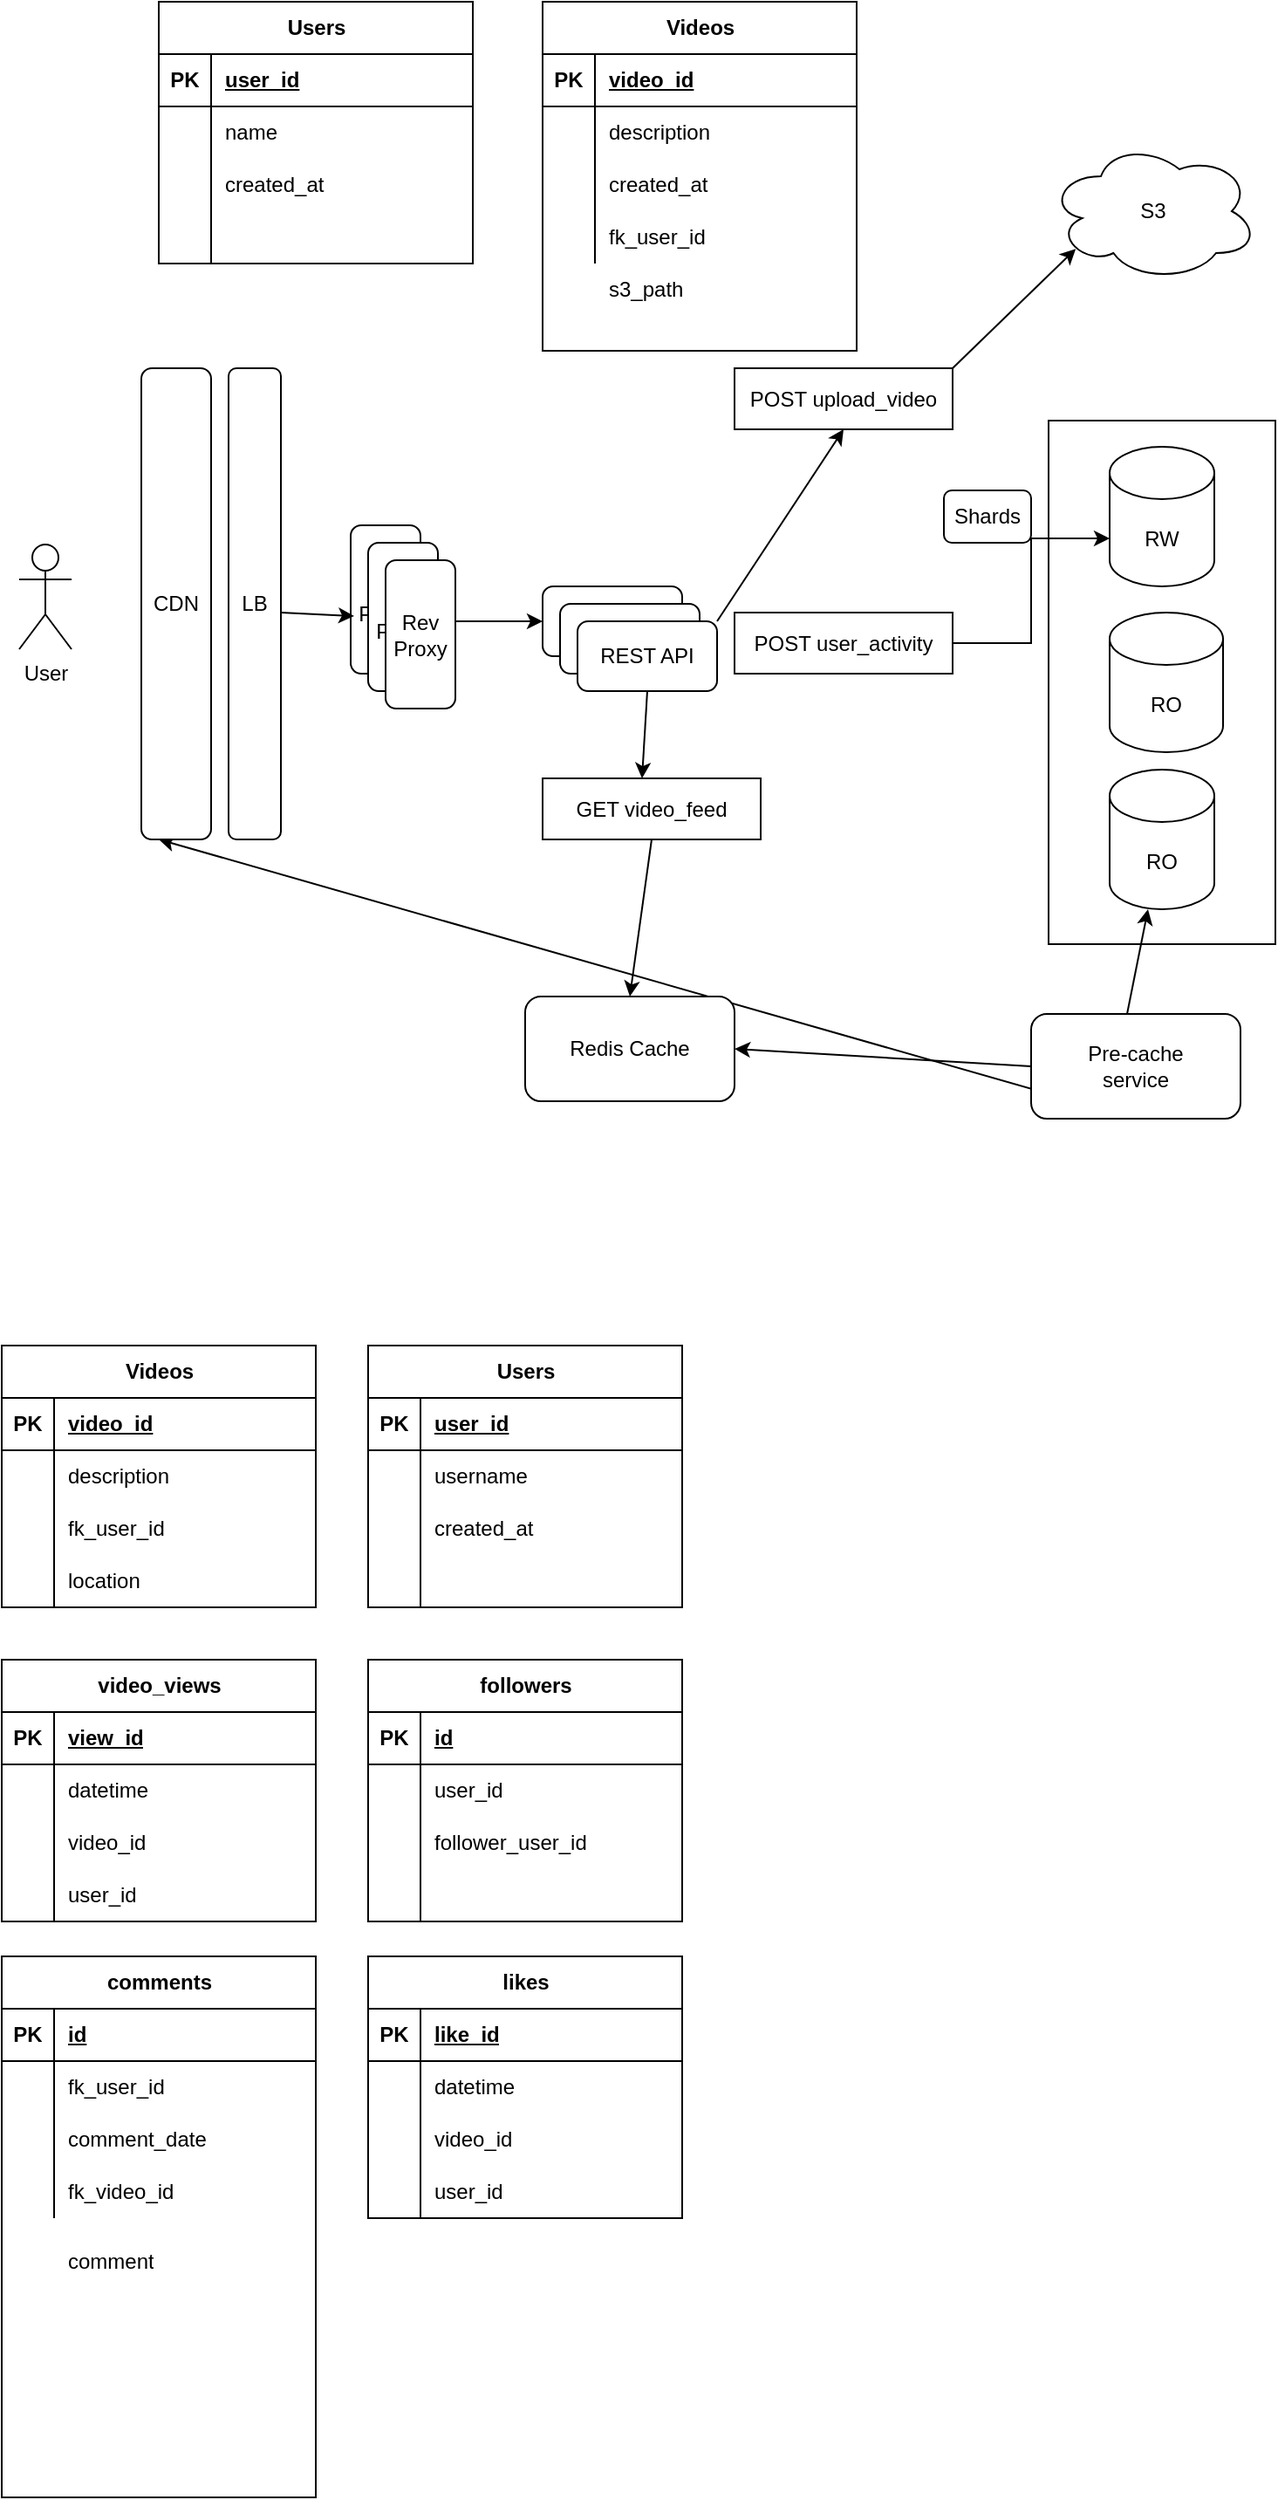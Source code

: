 <mxfile version="24.4.13" type="github">
  <diagram name="Page-1" id="BHNnnS0T5VIjqhqLYT9V">
    <mxGraphModel dx="1434" dy="866" grid="1" gridSize="10" guides="1" tooltips="1" connect="1" arrows="1" fold="1" page="1" pageScale="1" pageWidth="850" pageHeight="1100" math="0" shadow="0">
      <root>
        <mxCell id="0" />
        <mxCell id="1" parent="0" />
        <mxCell id="rWFTGSRbQ1T0cjTGpO3k-61" value="" style="endArrow=classic;html=1;rounded=0;exitX=0.5;exitY=1;exitDx=0;exitDy=0;entryX=0.25;entryY=1;entryDx=0;entryDy=0;" edge="1" parent="1" source="rWFTGSRbQ1T0cjTGpO3k-46" target="rWFTGSRbQ1T0cjTGpO3k-2">
          <mxGeometry width="50" height="50" relative="1" as="geometry">
            <mxPoint x="400" y="470" as="sourcePoint" />
            <mxPoint x="450" y="420" as="targetPoint" />
          </mxGeometry>
        </mxCell>
        <mxCell id="rWFTGSRbQ1T0cjTGpO3k-43" value="" style="rounded=0;whiteSpace=wrap;html=1;" vertex="1" parent="1">
          <mxGeometry x="620" y="280" width="130" height="300" as="geometry" />
        </mxCell>
        <mxCell id="rWFTGSRbQ1T0cjTGpO3k-1" value="User" style="shape=umlActor;verticalLabelPosition=bottom;verticalAlign=top;html=1;outlineConnect=0;" vertex="1" parent="1">
          <mxGeometry x="30" y="351" width="30" height="60" as="geometry" />
        </mxCell>
        <mxCell id="rWFTGSRbQ1T0cjTGpO3k-2" value="CDN" style="rounded=1;whiteSpace=wrap;html=1;" vertex="1" parent="1">
          <mxGeometry x="100" y="250" width="40" height="270" as="geometry" />
        </mxCell>
        <mxCell id="rWFTGSRbQ1T0cjTGpO3k-3" value="LB" style="rounded=1;whiteSpace=wrap;html=1;" vertex="1" parent="1">
          <mxGeometry x="150" y="250" width="30" height="270" as="geometry" />
        </mxCell>
        <mxCell id="rWFTGSRbQ1T0cjTGpO3k-4" value="REST API" style="rounded=1;whiteSpace=wrap;html=1;" vertex="1" parent="1">
          <mxGeometry x="330" y="375" width="80" height="40" as="geometry" />
        </mxCell>
        <mxCell id="rWFTGSRbQ1T0cjTGpO3k-5" value="&lt;div&gt;Rev&lt;/div&gt;Proxy" style="rounded=1;whiteSpace=wrap;html=1;" vertex="1" parent="1">
          <mxGeometry x="220" y="340" width="40" height="85" as="geometry" />
        </mxCell>
        <mxCell id="rWFTGSRbQ1T0cjTGpO3k-6" value="&lt;div&gt;Rev&lt;/div&gt;Proxy" style="rounded=1;whiteSpace=wrap;html=1;" vertex="1" parent="1">
          <mxGeometry x="230" y="350" width="40" height="85" as="geometry" />
        </mxCell>
        <mxCell id="rWFTGSRbQ1T0cjTGpO3k-7" value="&lt;div&gt;Rev&lt;/div&gt;Proxy" style="rounded=1;whiteSpace=wrap;html=1;" vertex="1" parent="1">
          <mxGeometry x="240" y="360" width="40" height="85" as="geometry" />
        </mxCell>
        <mxCell id="rWFTGSRbQ1T0cjTGpO3k-8" value="REST API" style="rounded=1;whiteSpace=wrap;html=1;" vertex="1" parent="1">
          <mxGeometry x="340" y="385" width="80" height="40" as="geometry" />
        </mxCell>
        <mxCell id="rWFTGSRbQ1T0cjTGpO3k-9" value="REST API" style="rounded=1;whiteSpace=wrap;html=1;" vertex="1" parent="1">
          <mxGeometry x="350" y="395" width="80" height="40" as="geometry" />
        </mxCell>
        <mxCell id="rWFTGSRbQ1T0cjTGpO3k-10" value="" style="endArrow=classic;html=1;rounded=0;entryX=0.05;entryY=0.612;entryDx=0;entryDy=0;entryPerimeter=0;" edge="1" parent="1" target="rWFTGSRbQ1T0cjTGpO3k-5">
          <mxGeometry width="50" height="50" relative="1" as="geometry">
            <mxPoint x="180" y="390" as="sourcePoint" />
            <mxPoint x="230" y="340" as="targetPoint" />
          </mxGeometry>
        </mxCell>
        <mxCell id="rWFTGSRbQ1T0cjTGpO3k-11" value="" style="endArrow=classic;html=1;rounded=0;entryX=0;entryY=0.5;entryDx=0;entryDy=0;" edge="1" parent="1" target="rWFTGSRbQ1T0cjTGpO3k-4">
          <mxGeometry width="50" height="50" relative="1" as="geometry">
            <mxPoint x="280" y="395" as="sourcePoint" />
            <mxPoint x="330" y="345" as="targetPoint" />
          </mxGeometry>
        </mxCell>
        <mxCell id="rWFTGSRbQ1T0cjTGpO3k-12" value="Users" style="shape=table;startSize=30;container=1;collapsible=1;childLayout=tableLayout;fixedRows=1;rowLines=0;fontStyle=1;align=center;resizeLast=1;html=1;" vertex="1" parent="1">
          <mxGeometry x="110" y="40" width="180" height="150" as="geometry" />
        </mxCell>
        <mxCell id="rWFTGSRbQ1T0cjTGpO3k-13" value="" style="shape=tableRow;horizontal=0;startSize=0;swimlaneHead=0;swimlaneBody=0;fillColor=none;collapsible=0;dropTarget=0;points=[[0,0.5],[1,0.5]];portConstraint=eastwest;top=0;left=0;right=0;bottom=1;" vertex="1" parent="rWFTGSRbQ1T0cjTGpO3k-12">
          <mxGeometry y="30" width="180" height="30" as="geometry" />
        </mxCell>
        <mxCell id="rWFTGSRbQ1T0cjTGpO3k-14" value="PK" style="shape=partialRectangle;connectable=0;fillColor=none;top=0;left=0;bottom=0;right=0;fontStyle=1;overflow=hidden;whiteSpace=wrap;html=1;" vertex="1" parent="rWFTGSRbQ1T0cjTGpO3k-13">
          <mxGeometry width="30" height="30" as="geometry">
            <mxRectangle width="30" height="30" as="alternateBounds" />
          </mxGeometry>
        </mxCell>
        <mxCell id="rWFTGSRbQ1T0cjTGpO3k-15" value="user_id" style="shape=partialRectangle;connectable=0;fillColor=none;top=0;left=0;bottom=0;right=0;align=left;spacingLeft=6;fontStyle=5;overflow=hidden;whiteSpace=wrap;html=1;" vertex="1" parent="rWFTGSRbQ1T0cjTGpO3k-13">
          <mxGeometry x="30" width="150" height="30" as="geometry">
            <mxRectangle width="150" height="30" as="alternateBounds" />
          </mxGeometry>
        </mxCell>
        <mxCell id="rWFTGSRbQ1T0cjTGpO3k-16" value="" style="shape=tableRow;horizontal=0;startSize=0;swimlaneHead=0;swimlaneBody=0;fillColor=none;collapsible=0;dropTarget=0;points=[[0,0.5],[1,0.5]];portConstraint=eastwest;top=0;left=0;right=0;bottom=0;" vertex="1" parent="rWFTGSRbQ1T0cjTGpO3k-12">
          <mxGeometry y="60" width="180" height="30" as="geometry" />
        </mxCell>
        <mxCell id="rWFTGSRbQ1T0cjTGpO3k-17" value="" style="shape=partialRectangle;connectable=0;fillColor=none;top=0;left=0;bottom=0;right=0;editable=1;overflow=hidden;whiteSpace=wrap;html=1;" vertex="1" parent="rWFTGSRbQ1T0cjTGpO3k-16">
          <mxGeometry width="30" height="30" as="geometry">
            <mxRectangle width="30" height="30" as="alternateBounds" />
          </mxGeometry>
        </mxCell>
        <mxCell id="rWFTGSRbQ1T0cjTGpO3k-18" value="name" style="shape=partialRectangle;connectable=0;fillColor=none;top=0;left=0;bottom=0;right=0;align=left;spacingLeft=6;overflow=hidden;whiteSpace=wrap;html=1;" vertex="1" parent="rWFTGSRbQ1T0cjTGpO3k-16">
          <mxGeometry x="30" width="150" height="30" as="geometry">
            <mxRectangle width="150" height="30" as="alternateBounds" />
          </mxGeometry>
        </mxCell>
        <mxCell id="rWFTGSRbQ1T0cjTGpO3k-19" value="" style="shape=tableRow;horizontal=0;startSize=0;swimlaneHead=0;swimlaneBody=0;fillColor=none;collapsible=0;dropTarget=0;points=[[0,0.5],[1,0.5]];portConstraint=eastwest;top=0;left=0;right=0;bottom=0;" vertex="1" parent="rWFTGSRbQ1T0cjTGpO3k-12">
          <mxGeometry y="90" width="180" height="30" as="geometry" />
        </mxCell>
        <mxCell id="rWFTGSRbQ1T0cjTGpO3k-20" value="" style="shape=partialRectangle;connectable=0;fillColor=none;top=0;left=0;bottom=0;right=0;editable=1;overflow=hidden;whiteSpace=wrap;html=1;" vertex="1" parent="rWFTGSRbQ1T0cjTGpO3k-19">
          <mxGeometry width="30" height="30" as="geometry">
            <mxRectangle width="30" height="30" as="alternateBounds" />
          </mxGeometry>
        </mxCell>
        <mxCell id="rWFTGSRbQ1T0cjTGpO3k-21" value="created_at" style="shape=partialRectangle;connectable=0;fillColor=none;top=0;left=0;bottom=0;right=0;align=left;spacingLeft=6;overflow=hidden;whiteSpace=wrap;html=1;" vertex="1" parent="rWFTGSRbQ1T0cjTGpO3k-19">
          <mxGeometry x="30" width="150" height="30" as="geometry">
            <mxRectangle width="150" height="30" as="alternateBounds" />
          </mxGeometry>
        </mxCell>
        <mxCell id="rWFTGSRbQ1T0cjTGpO3k-22" value="" style="shape=tableRow;horizontal=0;startSize=0;swimlaneHead=0;swimlaneBody=0;fillColor=none;collapsible=0;dropTarget=0;points=[[0,0.5],[1,0.5]];portConstraint=eastwest;top=0;left=0;right=0;bottom=0;" vertex="1" parent="rWFTGSRbQ1T0cjTGpO3k-12">
          <mxGeometry y="120" width="180" height="30" as="geometry" />
        </mxCell>
        <mxCell id="rWFTGSRbQ1T0cjTGpO3k-23" value="" style="shape=partialRectangle;connectable=0;fillColor=none;top=0;left=0;bottom=0;right=0;editable=1;overflow=hidden;whiteSpace=wrap;html=1;" vertex="1" parent="rWFTGSRbQ1T0cjTGpO3k-22">
          <mxGeometry width="30" height="30" as="geometry">
            <mxRectangle width="30" height="30" as="alternateBounds" />
          </mxGeometry>
        </mxCell>
        <mxCell id="rWFTGSRbQ1T0cjTGpO3k-24" value="" style="shape=partialRectangle;connectable=0;fillColor=none;top=0;left=0;bottom=0;right=0;align=left;spacingLeft=6;overflow=hidden;whiteSpace=wrap;html=1;" vertex="1" parent="rWFTGSRbQ1T0cjTGpO3k-22">
          <mxGeometry x="30" width="150" height="30" as="geometry">
            <mxRectangle width="150" height="30" as="alternateBounds" />
          </mxGeometry>
        </mxCell>
        <mxCell id="rWFTGSRbQ1T0cjTGpO3k-25" value="Videos" style="shape=table;startSize=30;container=1;collapsible=1;childLayout=tableLayout;fixedRows=1;rowLines=0;fontStyle=1;align=center;resizeLast=1;html=1;" vertex="1" parent="1">
          <mxGeometry x="330" y="40" width="180" height="200" as="geometry" />
        </mxCell>
        <mxCell id="rWFTGSRbQ1T0cjTGpO3k-26" value="" style="shape=tableRow;horizontal=0;startSize=0;swimlaneHead=0;swimlaneBody=0;fillColor=none;collapsible=0;dropTarget=0;points=[[0,0.5],[1,0.5]];portConstraint=eastwest;top=0;left=0;right=0;bottom=1;" vertex="1" parent="rWFTGSRbQ1T0cjTGpO3k-25">
          <mxGeometry y="30" width="180" height="30" as="geometry" />
        </mxCell>
        <mxCell id="rWFTGSRbQ1T0cjTGpO3k-27" value="PK" style="shape=partialRectangle;connectable=0;fillColor=none;top=0;left=0;bottom=0;right=0;fontStyle=1;overflow=hidden;whiteSpace=wrap;html=1;" vertex="1" parent="rWFTGSRbQ1T0cjTGpO3k-26">
          <mxGeometry width="30" height="30" as="geometry">
            <mxRectangle width="30" height="30" as="alternateBounds" />
          </mxGeometry>
        </mxCell>
        <mxCell id="rWFTGSRbQ1T0cjTGpO3k-28" value="video_id" style="shape=partialRectangle;connectable=0;fillColor=none;top=0;left=0;bottom=0;right=0;align=left;spacingLeft=6;fontStyle=5;overflow=hidden;whiteSpace=wrap;html=1;" vertex="1" parent="rWFTGSRbQ1T0cjTGpO3k-26">
          <mxGeometry x="30" width="150" height="30" as="geometry">
            <mxRectangle width="150" height="30" as="alternateBounds" />
          </mxGeometry>
        </mxCell>
        <mxCell id="rWFTGSRbQ1T0cjTGpO3k-29" value="" style="shape=tableRow;horizontal=0;startSize=0;swimlaneHead=0;swimlaneBody=0;fillColor=none;collapsible=0;dropTarget=0;points=[[0,0.5],[1,0.5]];portConstraint=eastwest;top=0;left=0;right=0;bottom=0;" vertex="1" parent="rWFTGSRbQ1T0cjTGpO3k-25">
          <mxGeometry y="60" width="180" height="30" as="geometry" />
        </mxCell>
        <mxCell id="rWFTGSRbQ1T0cjTGpO3k-30" value="" style="shape=partialRectangle;connectable=0;fillColor=none;top=0;left=0;bottom=0;right=0;editable=1;overflow=hidden;whiteSpace=wrap;html=1;" vertex="1" parent="rWFTGSRbQ1T0cjTGpO3k-29">
          <mxGeometry width="30" height="30" as="geometry">
            <mxRectangle width="30" height="30" as="alternateBounds" />
          </mxGeometry>
        </mxCell>
        <mxCell id="rWFTGSRbQ1T0cjTGpO3k-31" value="description" style="shape=partialRectangle;connectable=0;fillColor=none;top=0;left=0;bottom=0;right=0;align=left;spacingLeft=6;overflow=hidden;whiteSpace=wrap;html=1;" vertex="1" parent="rWFTGSRbQ1T0cjTGpO3k-29">
          <mxGeometry x="30" width="150" height="30" as="geometry">
            <mxRectangle width="150" height="30" as="alternateBounds" />
          </mxGeometry>
        </mxCell>
        <mxCell id="rWFTGSRbQ1T0cjTGpO3k-32" value="" style="shape=tableRow;horizontal=0;startSize=0;swimlaneHead=0;swimlaneBody=0;fillColor=none;collapsible=0;dropTarget=0;points=[[0,0.5],[1,0.5]];portConstraint=eastwest;top=0;left=0;right=0;bottom=0;" vertex="1" parent="rWFTGSRbQ1T0cjTGpO3k-25">
          <mxGeometry y="90" width="180" height="30" as="geometry" />
        </mxCell>
        <mxCell id="rWFTGSRbQ1T0cjTGpO3k-33" value="" style="shape=partialRectangle;connectable=0;fillColor=none;top=0;left=0;bottom=0;right=0;editable=1;overflow=hidden;whiteSpace=wrap;html=1;" vertex="1" parent="rWFTGSRbQ1T0cjTGpO3k-32">
          <mxGeometry width="30" height="30" as="geometry">
            <mxRectangle width="30" height="30" as="alternateBounds" />
          </mxGeometry>
        </mxCell>
        <mxCell id="rWFTGSRbQ1T0cjTGpO3k-34" value="created_at" style="shape=partialRectangle;connectable=0;fillColor=none;top=0;left=0;bottom=0;right=0;align=left;spacingLeft=6;overflow=hidden;whiteSpace=wrap;html=1;" vertex="1" parent="rWFTGSRbQ1T0cjTGpO3k-32">
          <mxGeometry x="30" width="150" height="30" as="geometry">
            <mxRectangle width="150" height="30" as="alternateBounds" />
          </mxGeometry>
        </mxCell>
        <mxCell id="rWFTGSRbQ1T0cjTGpO3k-35" value="" style="shape=tableRow;horizontal=0;startSize=0;swimlaneHead=0;swimlaneBody=0;fillColor=none;collapsible=0;dropTarget=0;points=[[0,0.5],[1,0.5]];portConstraint=eastwest;top=0;left=0;right=0;bottom=0;" vertex="1" parent="rWFTGSRbQ1T0cjTGpO3k-25">
          <mxGeometry y="120" width="180" height="30" as="geometry" />
        </mxCell>
        <mxCell id="rWFTGSRbQ1T0cjTGpO3k-36" value="" style="shape=partialRectangle;connectable=0;fillColor=none;top=0;left=0;bottom=0;right=0;editable=1;overflow=hidden;whiteSpace=wrap;html=1;" vertex="1" parent="rWFTGSRbQ1T0cjTGpO3k-35">
          <mxGeometry width="30" height="30" as="geometry">
            <mxRectangle width="30" height="30" as="alternateBounds" />
          </mxGeometry>
        </mxCell>
        <mxCell id="rWFTGSRbQ1T0cjTGpO3k-37" value="fk_user_id" style="shape=partialRectangle;connectable=0;fillColor=none;top=0;left=0;bottom=0;right=0;align=left;spacingLeft=6;overflow=hidden;whiteSpace=wrap;html=1;" vertex="1" parent="rWFTGSRbQ1T0cjTGpO3k-35">
          <mxGeometry x="30" width="150" height="30" as="geometry">
            <mxRectangle width="150" height="30" as="alternateBounds" />
          </mxGeometry>
        </mxCell>
        <mxCell id="rWFTGSRbQ1T0cjTGpO3k-38" value="RW" style="shape=cylinder3;whiteSpace=wrap;html=1;boundedLbl=1;backgroundOutline=1;size=15;" vertex="1" parent="1">
          <mxGeometry x="655" y="295" width="60" height="80" as="geometry" />
        </mxCell>
        <mxCell id="rWFTGSRbQ1T0cjTGpO3k-41" value="RO" style="shape=cylinder3;whiteSpace=wrap;html=1;boundedLbl=1;backgroundOutline=1;size=15;" vertex="1" parent="1">
          <mxGeometry x="655" y="390" width="65" height="80" as="geometry" />
        </mxCell>
        <mxCell id="rWFTGSRbQ1T0cjTGpO3k-42" value="RO" style="shape=cylinder3;whiteSpace=wrap;html=1;boundedLbl=1;backgroundOutline=1;size=15;" vertex="1" parent="1">
          <mxGeometry x="655" y="480" width="60" height="80" as="geometry" />
        </mxCell>
        <mxCell id="rWFTGSRbQ1T0cjTGpO3k-44" value="S3" style="ellipse;shape=cloud;whiteSpace=wrap;html=1;" vertex="1" parent="1">
          <mxGeometry x="620" y="120" width="120" height="80" as="geometry" />
        </mxCell>
        <mxCell id="rWFTGSRbQ1T0cjTGpO3k-45" value="Redis Cache" style="rounded=1;whiteSpace=wrap;html=1;" vertex="1" parent="1">
          <mxGeometry x="320" y="610" width="120" height="60" as="geometry" />
        </mxCell>
        <mxCell id="rWFTGSRbQ1T0cjTGpO3k-46" value="Pre-cache&lt;div&gt;service&lt;/div&gt;" style="rounded=1;whiteSpace=wrap;html=1;" vertex="1" parent="1">
          <mxGeometry x="610" y="620" width="120" height="60" as="geometry" />
        </mxCell>
        <mxCell id="rWFTGSRbQ1T0cjTGpO3k-47" value="" style="endArrow=classic;html=1;rounded=0;" edge="1" parent="1" target="rWFTGSRbQ1T0cjTGpO3k-42">
          <mxGeometry width="50" height="50" relative="1" as="geometry">
            <mxPoint x="665" y="620" as="sourcePoint" />
            <mxPoint x="715" y="570" as="targetPoint" />
          </mxGeometry>
        </mxCell>
        <mxCell id="rWFTGSRbQ1T0cjTGpO3k-48" value="" style="endArrow=classic;html=1;rounded=0;entryX=1;entryY=0.5;entryDx=0;entryDy=0;" edge="1" parent="1" target="rWFTGSRbQ1T0cjTGpO3k-45">
          <mxGeometry width="50" height="50" relative="1" as="geometry">
            <mxPoint x="610" y="650" as="sourcePoint" />
            <mxPoint x="560" y="650" as="targetPoint" />
          </mxGeometry>
        </mxCell>
        <mxCell id="rWFTGSRbQ1T0cjTGpO3k-49" value="" style="endArrow=classic;html=1;rounded=0;exitX=0.5;exitY=1;exitDx=0;exitDy=0;entryX=0.456;entryY=0;entryDx=0;entryDy=0;entryPerimeter=0;" edge="1" parent="1" source="rWFTGSRbQ1T0cjTGpO3k-9" target="rWFTGSRbQ1T0cjTGpO3k-51">
          <mxGeometry width="50" height="50" relative="1" as="geometry">
            <mxPoint x="400" y="470" as="sourcePoint" />
            <mxPoint x="450" y="420" as="targetPoint" />
          </mxGeometry>
        </mxCell>
        <mxCell id="rWFTGSRbQ1T0cjTGpO3k-50" value="Shards" style="rounded=1;whiteSpace=wrap;html=1;" vertex="1" parent="1">
          <mxGeometry x="560" y="320" width="50" height="30" as="geometry" />
        </mxCell>
        <mxCell id="rWFTGSRbQ1T0cjTGpO3k-51" value="GET video_feed" style="rounded=0;whiteSpace=wrap;html=1;" vertex="1" parent="1">
          <mxGeometry x="330" y="485" width="125" height="35" as="geometry" />
        </mxCell>
        <mxCell id="rWFTGSRbQ1T0cjTGpO3k-52" value="" style="endArrow=classic;html=1;rounded=0;exitX=0.5;exitY=1;exitDx=0;exitDy=0;entryX=0.5;entryY=0;entryDx=0;entryDy=0;" edge="1" parent="1" source="rWFTGSRbQ1T0cjTGpO3k-51" target="rWFTGSRbQ1T0cjTGpO3k-45">
          <mxGeometry width="50" height="50" relative="1" as="geometry">
            <mxPoint x="400" y="470" as="sourcePoint" />
            <mxPoint x="450" y="420" as="targetPoint" />
            <Array as="points" />
          </mxGeometry>
        </mxCell>
        <mxCell id="rWFTGSRbQ1T0cjTGpO3k-54" value="" style="edgeStyle=orthogonalEdgeStyle;rounded=0;orthogonalLoop=1;jettySize=auto;html=1;entryX=0;entryY=0;entryDx=0;entryDy=52.5;entryPerimeter=0;" edge="1" parent="1" source="rWFTGSRbQ1T0cjTGpO3k-53" target="rWFTGSRbQ1T0cjTGpO3k-38">
          <mxGeometry relative="1" as="geometry" />
        </mxCell>
        <mxCell id="rWFTGSRbQ1T0cjTGpO3k-53" value="POST user_activity" style="rounded=0;whiteSpace=wrap;html=1;" vertex="1" parent="1">
          <mxGeometry x="440" y="390" width="125" height="35" as="geometry" />
        </mxCell>
        <mxCell id="rWFTGSRbQ1T0cjTGpO3k-55" value="POST upload_video" style="rounded=0;whiteSpace=wrap;html=1;" vertex="1" parent="1">
          <mxGeometry x="440" y="250" width="125" height="35" as="geometry" />
        </mxCell>
        <mxCell id="rWFTGSRbQ1T0cjTGpO3k-56" value="" style="endArrow=classic;html=1;rounded=0;exitX=1;exitY=0;exitDx=0;exitDy=0;entryX=0.5;entryY=1;entryDx=0;entryDy=0;" edge="1" parent="1" source="rWFTGSRbQ1T0cjTGpO3k-9" target="rWFTGSRbQ1T0cjTGpO3k-55">
          <mxGeometry width="50" height="50" relative="1" as="geometry">
            <mxPoint x="400" y="470" as="sourcePoint" />
            <mxPoint x="450" y="420" as="targetPoint" />
          </mxGeometry>
        </mxCell>
        <mxCell id="rWFTGSRbQ1T0cjTGpO3k-57" value="" style="endArrow=classic;html=1;rounded=0;exitX=1;exitY=0;exitDx=0;exitDy=0;entryX=0.13;entryY=0.77;entryDx=0;entryDy=0;entryPerimeter=0;" edge="1" parent="1" source="rWFTGSRbQ1T0cjTGpO3k-55" target="rWFTGSRbQ1T0cjTGpO3k-44">
          <mxGeometry width="50" height="50" relative="1" as="geometry">
            <mxPoint x="400" y="470" as="sourcePoint" />
            <mxPoint x="450" y="420" as="targetPoint" />
          </mxGeometry>
        </mxCell>
        <mxCell id="rWFTGSRbQ1T0cjTGpO3k-58" value="" style="shape=tableRow;horizontal=0;startSize=0;swimlaneHead=0;swimlaneBody=0;fillColor=none;collapsible=0;dropTarget=0;points=[[0,0.5],[1,0.5]];portConstraint=eastwest;top=0;left=0;right=0;bottom=0;" vertex="1" parent="1">
          <mxGeometry x="330" y="190" width="180" height="30" as="geometry" />
        </mxCell>
        <mxCell id="rWFTGSRbQ1T0cjTGpO3k-59" value="" style="shape=partialRectangle;connectable=0;fillColor=none;top=0;left=0;bottom=0;right=0;editable=1;overflow=hidden;whiteSpace=wrap;html=1;" vertex="1" parent="rWFTGSRbQ1T0cjTGpO3k-58">
          <mxGeometry width="30" height="30" as="geometry">
            <mxRectangle width="30" height="30" as="alternateBounds" />
          </mxGeometry>
        </mxCell>
        <mxCell id="rWFTGSRbQ1T0cjTGpO3k-60" value="s3_path" style="shape=partialRectangle;connectable=0;fillColor=none;top=0;left=0;bottom=0;right=0;align=left;spacingLeft=6;overflow=hidden;whiteSpace=wrap;html=1;" vertex="1" parent="rWFTGSRbQ1T0cjTGpO3k-58">
          <mxGeometry x="30" width="150" height="30" as="geometry">
            <mxRectangle width="150" height="30" as="alternateBounds" />
          </mxGeometry>
        </mxCell>
        <mxCell id="rWFTGSRbQ1T0cjTGpO3k-62" value="Videos" style="shape=table;startSize=30;container=1;collapsible=1;childLayout=tableLayout;fixedRows=1;rowLines=0;fontStyle=1;align=center;resizeLast=1;html=1;" vertex="1" parent="1">
          <mxGeometry x="20" y="810" width="180" height="150" as="geometry" />
        </mxCell>
        <mxCell id="rWFTGSRbQ1T0cjTGpO3k-63" value="" style="shape=tableRow;horizontal=0;startSize=0;swimlaneHead=0;swimlaneBody=0;fillColor=none;collapsible=0;dropTarget=0;points=[[0,0.5],[1,0.5]];portConstraint=eastwest;top=0;left=0;right=0;bottom=1;" vertex="1" parent="rWFTGSRbQ1T0cjTGpO3k-62">
          <mxGeometry y="30" width="180" height="30" as="geometry" />
        </mxCell>
        <mxCell id="rWFTGSRbQ1T0cjTGpO3k-64" value="PK" style="shape=partialRectangle;connectable=0;fillColor=none;top=0;left=0;bottom=0;right=0;fontStyle=1;overflow=hidden;whiteSpace=wrap;html=1;" vertex="1" parent="rWFTGSRbQ1T0cjTGpO3k-63">
          <mxGeometry width="30" height="30" as="geometry">
            <mxRectangle width="30" height="30" as="alternateBounds" />
          </mxGeometry>
        </mxCell>
        <mxCell id="rWFTGSRbQ1T0cjTGpO3k-65" value="video_id" style="shape=partialRectangle;connectable=0;fillColor=none;top=0;left=0;bottom=0;right=0;align=left;spacingLeft=6;fontStyle=5;overflow=hidden;whiteSpace=wrap;html=1;" vertex="1" parent="rWFTGSRbQ1T0cjTGpO3k-63">
          <mxGeometry x="30" width="150" height="30" as="geometry">
            <mxRectangle width="150" height="30" as="alternateBounds" />
          </mxGeometry>
        </mxCell>
        <mxCell id="rWFTGSRbQ1T0cjTGpO3k-66" value="" style="shape=tableRow;horizontal=0;startSize=0;swimlaneHead=0;swimlaneBody=0;fillColor=none;collapsible=0;dropTarget=0;points=[[0,0.5],[1,0.5]];portConstraint=eastwest;top=0;left=0;right=0;bottom=0;" vertex="1" parent="rWFTGSRbQ1T0cjTGpO3k-62">
          <mxGeometry y="60" width="180" height="30" as="geometry" />
        </mxCell>
        <mxCell id="rWFTGSRbQ1T0cjTGpO3k-67" value="" style="shape=partialRectangle;connectable=0;fillColor=none;top=0;left=0;bottom=0;right=0;editable=1;overflow=hidden;whiteSpace=wrap;html=1;" vertex="1" parent="rWFTGSRbQ1T0cjTGpO3k-66">
          <mxGeometry width="30" height="30" as="geometry">
            <mxRectangle width="30" height="30" as="alternateBounds" />
          </mxGeometry>
        </mxCell>
        <mxCell id="rWFTGSRbQ1T0cjTGpO3k-68" value="description" style="shape=partialRectangle;connectable=0;fillColor=none;top=0;left=0;bottom=0;right=0;align=left;spacingLeft=6;overflow=hidden;whiteSpace=wrap;html=1;" vertex="1" parent="rWFTGSRbQ1T0cjTGpO3k-66">
          <mxGeometry x="30" width="150" height="30" as="geometry">
            <mxRectangle width="150" height="30" as="alternateBounds" />
          </mxGeometry>
        </mxCell>
        <mxCell id="rWFTGSRbQ1T0cjTGpO3k-69" value="" style="shape=tableRow;horizontal=0;startSize=0;swimlaneHead=0;swimlaneBody=0;fillColor=none;collapsible=0;dropTarget=0;points=[[0,0.5],[1,0.5]];portConstraint=eastwest;top=0;left=0;right=0;bottom=0;" vertex="1" parent="rWFTGSRbQ1T0cjTGpO3k-62">
          <mxGeometry y="90" width="180" height="30" as="geometry" />
        </mxCell>
        <mxCell id="rWFTGSRbQ1T0cjTGpO3k-70" value="" style="shape=partialRectangle;connectable=0;fillColor=none;top=0;left=0;bottom=0;right=0;editable=1;overflow=hidden;whiteSpace=wrap;html=1;" vertex="1" parent="rWFTGSRbQ1T0cjTGpO3k-69">
          <mxGeometry width="30" height="30" as="geometry">
            <mxRectangle width="30" height="30" as="alternateBounds" />
          </mxGeometry>
        </mxCell>
        <mxCell id="rWFTGSRbQ1T0cjTGpO3k-71" value="fk_user_id" style="shape=partialRectangle;connectable=0;fillColor=none;top=0;left=0;bottom=0;right=0;align=left;spacingLeft=6;overflow=hidden;whiteSpace=wrap;html=1;" vertex="1" parent="rWFTGSRbQ1T0cjTGpO3k-69">
          <mxGeometry x="30" width="150" height="30" as="geometry">
            <mxRectangle width="150" height="30" as="alternateBounds" />
          </mxGeometry>
        </mxCell>
        <mxCell id="rWFTGSRbQ1T0cjTGpO3k-72" value="" style="shape=tableRow;horizontal=0;startSize=0;swimlaneHead=0;swimlaneBody=0;fillColor=none;collapsible=0;dropTarget=0;points=[[0,0.5],[1,0.5]];portConstraint=eastwest;top=0;left=0;right=0;bottom=0;" vertex="1" parent="rWFTGSRbQ1T0cjTGpO3k-62">
          <mxGeometry y="120" width="180" height="30" as="geometry" />
        </mxCell>
        <mxCell id="rWFTGSRbQ1T0cjTGpO3k-73" value="" style="shape=partialRectangle;connectable=0;fillColor=none;top=0;left=0;bottom=0;right=0;editable=1;overflow=hidden;whiteSpace=wrap;html=1;" vertex="1" parent="rWFTGSRbQ1T0cjTGpO3k-72">
          <mxGeometry width="30" height="30" as="geometry">
            <mxRectangle width="30" height="30" as="alternateBounds" />
          </mxGeometry>
        </mxCell>
        <mxCell id="rWFTGSRbQ1T0cjTGpO3k-74" value="location" style="shape=partialRectangle;connectable=0;fillColor=none;top=0;left=0;bottom=0;right=0;align=left;spacingLeft=6;overflow=hidden;whiteSpace=wrap;html=1;" vertex="1" parent="rWFTGSRbQ1T0cjTGpO3k-72">
          <mxGeometry x="30" width="150" height="30" as="geometry">
            <mxRectangle width="150" height="30" as="alternateBounds" />
          </mxGeometry>
        </mxCell>
        <mxCell id="rWFTGSRbQ1T0cjTGpO3k-75" value="Users" style="shape=table;startSize=30;container=1;collapsible=1;childLayout=tableLayout;fixedRows=1;rowLines=0;fontStyle=1;align=center;resizeLast=1;html=1;" vertex="1" parent="1">
          <mxGeometry x="230" y="810" width="180" height="150" as="geometry" />
        </mxCell>
        <mxCell id="rWFTGSRbQ1T0cjTGpO3k-76" value="" style="shape=tableRow;horizontal=0;startSize=0;swimlaneHead=0;swimlaneBody=0;fillColor=none;collapsible=0;dropTarget=0;points=[[0,0.5],[1,0.5]];portConstraint=eastwest;top=0;left=0;right=0;bottom=1;" vertex="1" parent="rWFTGSRbQ1T0cjTGpO3k-75">
          <mxGeometry y="30" width="180" height="30" as="geometry" />
        </mxCell>
        <mxCell id="rWFTGSRbQ1T0cjTGpO3k-77" value="PK" style="shape=partialRectangle;connectable=0;fillColor=none;top=0;left=0;bottom=0;right=0;fontStyle=1;overflow=hidden;whiteSpace=wrap;html=1;" vertex="1" parent="rWFTGSRbQ1T0cjTGpO3k-76">
          <mxGeometry width="30" height="30" as="geometry">
            <mxRectangle width="30" height="30" as="alternateBounds" />
          </mxGeometry>
        </mxCell>
        <mxCell id="rWFTGSRbQ1T0cjTGpO3k-78" value="user_id" style="shape=partialRectangle;connectable=0;fillColor=none;top=0;left=0;bottom=0;right=0;align=left;spacingLeft=6;fontStyle=5;overflow=hidden;whiteSpace=wrap;html=1;" vertex="1" parent="rWFTGSRbQ1T0cjTGpO3k-76">
          <mxGeometry x="30" width="150" height="30" as="geometry">
            <mxRectangle width="150" height="30" as="alternateBounds" />
          </mxGeometry>
        </mxCell>
        <mxCell id="rWFTGSRbQ1T0cjTGpO3k-79" value="" style="shape=tableRow;horizontal=0;startSize=0;swimlaneHead=0;swimlaneBody=0;fillColor=none;collapsible=0;dropTarget=0;points=[[0,0.5],[1,0.5]];portConstraint=eastwest;top=0;left=0;right=0;bottom=0;" vertex="1" parent="rWFTGSRbQ1T0cjTGpO3k-75">
          <mxGeometry y="60" width="180" height="30" as="geometry" />
        </mxCell>
        <mxCell id="rWFTGSRbQ1T0cjTGpO3k-80" value="" style="shape=partialRectangle;connectable=0;fillColor=none;top=0;left=0;bottom=0;right=0;editable=1;overflow=hidden;whiteSpace=wrap;html=1;" vertex="1" parent="rWFTGSRbQ1T0cjTGpO3k-79">
          <mxGeometry width="30" height="30" as="geometry">
            <mxRectangle width="30" height="30" as="alternateBounds" />
          </mxGeometry>
        </mxCell>
        <mxCell id="rWFTGSRbQ1T0cjTGpO3k-81" value="username" style="shape=partialRectangle;connectable=0;fillColor=none;top=0;left=0;bottom=0;right=0;align=left;spacingLeft=6;overflow=hidden;whiteSpace=wrap;html=1;" vertex="1" parent="rWFTGSRbQ1T0cjTGpO3k-79">
          <mxGeometry x="30" width="150" height="30" as="geometry">
            <mxRectangle width="150" height="30" as="alternateBounds" />
          </mxGeometry>
        </mxCell>
        <mxCell id="rWFTGSRbQ1T0cjTGpO3k-82" value="" style="shape=tableRow;horizontal=0;startSize=0;swimlaneHead=0;swimlaneBody=0;fillColor=none;collapsible=0;dropTarget=0;points=[[0,0.5],[1,0.5]];portConstraint=eastwest;top=0;left=0;right=0;bottom=0;" vertex="1" parent="rWFTGSRbQ1T0cjTGpO3k-75">
          <mxGeometry y="90" width="180" height="30" as="geometry" />
        </mxCell>
        <mxCell id="rWFTGSRbQ1T0cjTGpO3k-83" value="" style="shape=partialRectangle;connectable=0;fillColor=none;top=0;left=0;bottom=0;right=0;editable=1;overflow=hidden;whiteSpace=wrap;html=1;" vertex="1" parent="rWFTGSRbQ1T0cjTGpO3k-82">
          <mxGeometry width="30" height="30" as="geometry">
            <mxRectangle width="30" height="30" as="alternateBounds" />
          </mxGeometry>
        </mxCell>
        <mxCell id="rWFTGSRbQ1T0cjTGpO3k-84" value="created_at" style="shape=partialRectangle;connectable=0;fillColor=none;top=0;left=0;bottom=0;right=0;align=left;spacingLeft=6;overflow=hidden;whiteSpace=wrap;html=1;" vertex="1" parent="rWFTGSRbQ1T0cjTGpO3k-82">
          <mxGeometry x="30" width="150" height="30" as="geometry">
            <mxRectangle width="150" height="30" as="alternateBounds" />
          </mxGeometry>
        </mxCell>
        <mxCell id="rWFTGSRbQ1T0cjTGpO3k-85" value="" style="shape=tableRow;horizontal=0;startSize=0;swimlaneHead=0;swimlaneBody=0;fillColor=none;collapsible=0;dropTarget=0;points=[[0,0.5],[1,0.5]];portConstraint=eastwest;top=0;left=0;right=0;bottom=0;" vertex="1" parent="rWFTGSRbQ1T0cjTGpO3k-75">
          <mxGeometry y="120" width="180" height="30" as="geometry" />
        </mxCell>
        <mxCell id="rWFTGSRbQ1T0cjTGpO3k-86" value="" style="shape=partialRectangle;connectable=0;fillColor=none;top=0;left=0;bottom=0;right=0;editable=1;overflow=hidden;whiteSpace=wrap;html=1;" vertex="1" parent="rWFTGSRbQ1T0cjTGpO3k-85">
          <mxGeometry width="30" height="30" as="geometry">
            <mxRectangle width="30" height="30" as="alternateBounds" />
          </mxGeometry>
        </mxCell>
        <mxCell id="rWFTGSRbQ1T0cjTGpO3k-87" value="" style="shape=partialRectangle;connectable=0;fillColor=none;top=0;left=0;bottom=0;right=0;align=left;spacingLeft=6;overflow=hidden;whiteSpace=wrap;html=1;" vertex="1" parent="rWFTGSRbQ1T0cjTGpO3k-85">
          <mxGeometry x="30" width="150" height="30" as="geometry">
            <mxRectangle width="150" height="30" as="alternateBounds" />
          </mxGeometry>
        </mxCell>
        <mxCell id="rWFTGSRbQ1T0cjTGpO3k-88" value="video_views" style="shape=table;startSize=30;container=1;collapsible=1;childLayout=tableLayout;fixedRows=1;rowLines=0;fontStyle=1;align=center;resizeLast=1;html=1;" vertex="1" parent="1">
          <mxGeometry x="20" y="990" width="180" height="150" as="geometry" />
        </mxCell>
        <mxCell id="rWFTGSRbQ1T0cjTGpO3k-89" value="" style="shape=tableRow;horizontal=0;startSize=0;swimlaneHead=0;swimlaneBody=0;fillColor=none;collapsible=0;dropTarget=0;points=[[0,0.5],[1,0.5]];portConstraint=eastwest;top=0;left=0;right=0;bottom=1;" vertex="1" parent="rWFTGSRbQ1T0cjTGpO3k-88">
          <mxGeometry y="30" width="180" height="30" as="geometry" />
        </mxCell>
        <mxCell id="rWFTGSRbQ1T0cjTGpO3k-90" value="PK" style="shape=partialRectangle;connectable=0;fillColor=none;top=0;left=0;bottom=0;right=0;fontStyle=1;overflow=hidden;whiteSpace=wrap;html=1;" vertex="1" parent="rWFTGSRbQ1T0cjTGpO3k-89">
          <mxGeometry width="30" height="30" as="geometry">
            <mxRectangle width="30" height="30" as="alternateBounds" />
          </mxGeometry>
        </mxCell>
        <mxCell id="rWFTGSRbQ1T0cjTGpO3k-91" value="view_id" style="shape=partialRectangle;connectable=0;fillColor=none;top=0;left=0;bottom=0;right=0;align=left;spacingLeft=6;fontStyle=5;overflow=hidden;whiteSpace=wrap;html=1;" vertex="1" parent="rWFTGSRbQ1T0cjTGpO3k-89">
          <mxGeometry x="30" width="150" height="30" as="geometry">
            <mxRectangle width="150" height="30" as="alternateBounds" />
          </mxGeometry>
        </mxCell>
        <mxCell id="rWFTGSRbQ1T0cjTGpO3k-92" value="" style="shape=tableRow;horizontal=0;startSize=0;swimlaneHead=0;swimlaneBody=0;fillColor=none;collapsible=0;dropTarget=0;points=[[0,0.5],[1,0.5]];portConstraint=eastwest;top=0;left=0;right=0;bottom=0;" vertex="1" parent="rWFTGSRbQ1T0cjTGpO3k-88">
          <mxGeometry y="60" width="180" height="30" as="geometry" />
        </mxCell>
        <mxCell id="rWFTGSRbQ1T0cjTGpO3k-93" value="" style="shape=partialRectangle;connectable=0;fillColor=none;top=0;left=0;bottom=0;right=0;editable=1;overflow=hidden;whiteSpace=wrap;html=1;" vertex="1" parent="rWFTGSRbQ1T0cjTGpO3k-92">
          <mxGeometry width="30" height="30" as="geometry">
            <mxRectangle width="30" height="30" as="alternateBounds" />
          </mxGeometry>
        </mxCell>
        <mxCell id="rWFTGSRbQ1T0cjTGpO3k-94" value="datetime" style="shape=partialRectangle;connectable=0;fillColor=none;top=0;left=0;bottom=0;right=0;align=left;spacingLeft=6;overflow=hidden;whiteSpace=wrap;html=1;" vertex="1" parent="rWFTGSRbQ1T0cjTGpO3k-92">
          <mxGeometry x="30" width="150" height="30" as="geometry">
            <mxRectangle width="150" height="30" as="alternateBounds" />
          </mxGeometry>
        </mxCell>
        <mxCell id="rWFTGSRbQ1T0cjTGpO3k-95" value="" style="shape=tableRow;horizontal=0;startSize=0;swimlaneHead=0;swimlaneBody=0;fillColor=none;collapsible=0;dropTarget=0;points=[[0,0.5],[1,0.5]];portConstraint=eastwest;top=0;left=0;right=0;bottom=0;" vertex="1" parent="rWFTGSRbQ1T0cjTGpO3k-88">
          <mxGeometry y="90" width="180" height="30" as="geometry" />
        </mxCell>
        <mxCell id="rWFTGSRbQ1T0cjTGpO3k-96" value="" style="shape=partialRectangle;connectable=0;fillColor=none;top=0;left=0;bottom=0;right=0;editable=1;overflow=hidden;whiteSpace=wrap;html=1;" vertex="1" parent="rWFTGSRbQ1T0cjTGpO3k-95">
          <mxGeometry width="30" height="30" as="geometry">
            <mxRectangle width="30" height="30" as="alternateBounds" />
          </mxGeometry>
        </mxCell>
        <mxCell id="rWFTGSRbQ1T0cjTGpO3k-97" value="video_id" style="shape=partialRectangle;connectable=0;fillColor=none;top=0;left=0;bottom=0;right=0;align=left;spacingLeft=6;overflow=hidden;whiteSpace=wrap;html=1;" vertex="1" parent="rWFTGSRbQ1T0cjTGpO3k-95">
          <mxGeometry x="30" width="150" height="30" as="geometry">
            <mxRectangle width="150" height="30" as="alternateBounds" />
          </mxGeometry>
        </mxCell>
        <mxCell id="rWFTGSRbQ1T0cjTGpO3k-98" value="" style="shape=tableRow;horizontal=0;startSize=0;swimlaneHead=0;swimlaneBody=0;fillColor=none;collapsible=0;dropTarget=0;points=[[0,0.5],[1,0.5]];portConstraint=eastwest;top=0;left=0;right=0;bottom=0;" vertex="1" parent="rWFTGSRbQ1T0cjTGpO3k-88">
          <mxGeometry y="120" width="180" height="30" as="geometry" />
        </mxCell>
        <mxCell id="rWFTGSRbQ1T0cjTGpO3k-99" value="" style="shape=partialRectangle;connectable=0;fillColor=none;top=0;left=0;bottom=0;right=0;editable=1;overflow=hidden;whiteSpace=wrap;html=1;" vertex="1" parent="rWFTGSRbQ1T0cjTGpO3k-98">
          <mxGeometry width="30" height="30" as="geometry">
            <mxRectangle width="30" height="30" as="alternateBounds" />
          </mxGeometry>
        </mxCell>
        <mxCell id="rWFTGSRbQ1T0cjTGpO3k-100" value="user_id" style="shape=partialRectangle;connectable=0;fillColor=none;top=0;left=0;bottom=0;right=0;align=left;spacingLeft=6;overflow=hidden;whiteSpace=wrap;html=1;" vertex="1" parent="rWFTGSRbQ1T0cjTGpO3k-98">
          <mxGeometry x="30" width="150" height="30" as="geometry">
            <mxRectangle width="150" height="30" as="alternateBounds" />
          </mxGeometry>
        </mxCell>
        <mxCell id="rWFTGSRbQ1T0cjTGpO3k-101" value="followers" style="shape=table;startSize=30;container=1;collapsible=1;childLayout=tableLayout;fixedRows=1;rowLines=0;fontStyle=1;align=center;resizeLast=1;html=1;" vertex="1" parent="1">
          <mxGeometry x="230" y="990" width="180" height="150" as="geometry" />
        </mxCell>
        <mxCell id="rWFTGSRbQ1T0cjTGpO3k-102" value="" style="shape=tableRow;horizontal=0;startSize=0;swimlaneHead=0;swimlaneBody=0;fillColor=none;collapsible=0;dropTarget=0;points=[[0,0.5],[1,0.5]];portConstraint=eastwest;top=0;left=0;right=0;bottom=1;" vertex="1" parent="rWFTGSRbQ1T0cjTGpO3k-101">
          <mxGeometry y="30" width="180" height="30" as="geometry" />
        </mxCell>
        <mxCell id="rWFTGSRbQ1T0cjTGpO3k-103" value="PK" style="shape=partialRectangle;connectable=0;fillColor=none;top=0;left=0;bottom=0;right=0;fontStyle=1;overflow=hidden;whiteSpace=wrap;html=1;" vertex="1" parent="rWFTGSRbQ1T0cjTGpO3k-102">
          <mxGeometry width="30" height="30" as="geometry">
            <mxRectangle width="30" height="30" as="alternateBounds" />
          </mxGeometry>
        </mxCell>
        <mxCell id="rWFTGSRbQ1T0cjTGpO3k-104" value="id" style="shape=partialRectangle;connectable=0;fillColor=none;top=0;left=0;bottom=0;right=0;align=left;spacingLeft=6;fontStyle=5;overflow=hidden;whiteSpace=wrap;html=1;" vertex="1" parent="rWFTGSRbQ1T0cjTGpO3k-102">
          <mxGeometry x="30" width="150" height="30" as="geometry">
            <mxRectangle width="150" height="30" as="alternateBounds" />
          </mxGeometry>
        </mxCell>
        <mxCell id="rWFTGSRbQ1T0cjTGpO3k-105" value="" style="shape=tableRow;horizontal=0;startSize=0;swimlaneHead=0;swimlaneBody=0;fillColor=none;collapsible=0;dropTarget=0;points=[[0,0.5],[1,0.5]];portConstraint=eastwest;top=0;left=0;right=0;bottom=0;" vertex="1" parent="rWFTGSRbQ1T0cjTGpO3k-101">
          <mxGeometry y="60" width="180" height="30" as="geometry" />
        </mxCell>
        <mxCell id="rWFTGSRbQ1T0cjTGpO3k-106" value="" style="shape=partialRectangle;connectable=0;fillColor=none;top=0;left=0;bottom=0;right=0;editable=1;overflow=hidden;whiteSpace=wrap;html=1;" vertex="1" parent="rWFTGSRbQ1T0cjTGpO3k-105">
          <mxGeometry width="30" height="30" as="geometry">
            <mxRectangle width="30" height="30" as="alternateBounds" />
          </mxGeometry>
        </mxCell>
        <mxCell id="rWFTGSRbQ1T0cjTGpO3k-107" value="user_id" style="shape=partialRectangle;connectable=0;fillColor=none;top=0;left=0;bottom=0;right=0;align=left;spacingLeft=6;overflow=hidden;whiteSpace=wrap;html=1;" vertex="1" parent="rWFTGSRbQ1T0cjTGpO3k-105">
          <mxGeometry x="30" width="150" height="30" as="geometry">
            <mxRectangle width="150" height="30" as="alternateBounds" />
          </mxGeometry>
        </mxCell>
        <mxCell id="rWFTGSRbQ1T0cjTGpO3k-108" value="" style="shape=tableRow;horizontal=0;startSize=0;swimlaneHead=0;swimlaneBody=0;fillColor=none;collapsible=0;dropTarget=0;points=[[0,0.5],[1,0.5]];portConstraint=eastwest;top=0;left=0;right=0;bottom=0;" vertex="1" parent="rWFTGSRbQ1T0cjTGpO3k-101">
          <mxGeometry y="90" width="180" height="30" as="geometry" />
        </mxCell>
        <mxCell id="rWFTGSRbQ1T0cjTGpO3k-109" value="" style="shape=partialRectangle;connectable=0;fillColor=none;top=0;left=0;bottom=0;right=0;editable=1;overflow=hidden;whiteSpace=wrap;html=1;" vertex="1" parent="rWFTGSRbQ1T0cjTGpO3k-108">
          <mxGeometry width="30" height="30" as="geometry">
            <mxRectangle width="30" height="30" as="alternateBounds" />
          </mxGeometry>
        </mxCell>
        <mxCell id="rWFTGSRbQ1T0cjTGpO3k-110" value="follower_user_id" style="shape=partialRectangle;connectable=0;fillColor=none;top=0;left=0;bottom=0;right=0;align=left;spacingLeft=6;overflow=hidden;whiteSpace=wrap;html=1;" vertex="1" parent="rWFTGSRbQ1T0cjTGpO3k-108">
          <mxGeometry x="30" width="150" height="30" as="geometry">
            <mxRectangle width="150" height="30" as="alternateBounds" />
          </mxGeometry>
        </mxCell>
        <mxCell id="rWFTGSRbQ1T0cjTGpO3k-111" value="" style="shape=tableRow;horizontal=0;startSize=0;swimlaneHead=0;swimlaneBody=0;fillColor=none;collapsible=0;dropTarget=0;points=[[0,0.5],[1,0.5]];portConstraint=eastwest;top=0;left=0;right=0;bottom=0;" vertex="1" parent="rWFTGSRbQ1T0cjTGpO3k-101">
          <mxGeometry y="120" width="180" height="30" as="geometry" />
        </mxCell>
        <mxCell id="rWFTGSRbQ1T0cjTGpO3k-112" value="" style="shape=partialRectangle;connectable=0;fillColor=none;top=0;left=0;bottom=0;right=0;editable=1;overflow=hidden;whiteSpace=wrap;html=1;" vertex="1" parent="rWFTGSRbQ1T0cjTGpO3k-111">
          <mxGeometry width="30" height="30" as="geometry">
            <mxRectangle width="30" height="30" as="alternateBounds" />
          </mxGeometry>
        </mxCell>
        <mxCell id="rWFTGSRbQ1T0cjTGpO3k-113" value="" style="shape=partialRectangle;connectable=0;fillColor=none;top=0;left=0;bottom=0;right=0;align=left;spacingLeft=6;overflow=hidden;whiteSpace=wrap;html=1;" vertex="1" parent="rWFTGSRbQ1T0cjTGpO3k-111">
          <mxGeometry x="30" width="150" height="30" as="geometry">
            <mxRectangle width="150" height="30" as="alternateBounds" />
          </mxGeometry>
        </mxCell>
        <mxCell id="rWFTGSRbQ1T0cjTGpO3k-114" value="comments" style="shape=table;startSize=30;container=1;collapsible=1;childLayout=tableLayout;fixedRows=1;rowLines=0;fontStyle=1;align=center;resizeLast=1;html=1;" vertex="1" parent="1">
          <mxGeometry x="20" y="1160" width="180" height="310" as="geometry" />
        </mxCell>
        <mxCell id="rWFTGSRbQ1T0cjTGpO3k-115" value="" style="shape=tableRow;horizontal=0;startSize=0;swimlaneHead=0;swimlaneBody=0;fillColor=none;collapsible=0;dropTarget=0;points=[[0,0.5],[1,0.5]];portConstraint=eastwest;top=0;left=0;right=0;bottom=1;" vertex="1" parent="rWFTGSRbQ1T0cjTGpO3k-114">
          <mxGeometry y="30" width="180" height="30" as="geometry" />
        </mxCell>
        <mxCell id="rWFTGSRbQ1T0cjTGpO3k-116" value="PK" style="shape=partialRectangle;connectable=0;fillColor=none;top=0;left=0;bottom=0;right=0;fontStyle=1;overflow=hidden;whiteSpace=wrap;html=1;" vertex="1" parent="rWFTGSRbQ1T0cjTGpO3k-115">
          <mxGeometry width="30" height="30" as="geometry">
            <mxRectangle width="30" height="30" as="alternateBounds" />
          </mxGeometry>
        </mxCell>
        <mxCell id="rWFTGSRbQ1T0cjTGpO3k-117" value="id" style="shape=partialRectangle;connectable=0;fillColor=none;top=0;left=0;bottom=0;right=0;align=left;spacingLeft=6;fontStyle=5;overflow=hidden;whiteSpace=wrap;html=1;" vertex="1" parent="rWFTGSRbQ1T0cjTGpO3k-115">
          <mxGeometry x="30" width="150" height="30" as="geometry">
            <mxRectangle width="150" height="30" as="alternateBounds" />
          </mxGeometry>
        </mxCell>
        <mxCell id="rWFTGSRbQ1T0cjTGpO3k-118" value="" style="shape=tableRow;horizontal=0;startSize=0;swimlaneHead=0;swimlaneBody=0;fillColor=none;collapsible=0;dropTarget=0;points=[[0,0.5],[1,0.5]];portConstraint=eastwest;top=0;left=0;right=0;bottom=0;" vertex="1" parent="rWFTGSRbQ1T0cjTGpO3k-114">
          <mxGeometry y="60" width="180" height="30" as="geometry" />
        </mxCell>
        <mxCell id="rWFTGSRbQ1T0cjTGpO3k-119" value="" style="shape=partialRectangle;connectable=0;fillColor=none;top=0;left=0;bottom=0;right=0;editable=1;overflow=hidden;whiteSpace=wrap;html=1;" vertex="1" parent="rWFTGSRbQ1T0cjTGpO3k-118">
          <mxGeometry width="30" height="30" as="geometry">
            <mxRectangle width="30" height="30" as="alternateBounds" />
          </mxGeometry>
        </mxCell>
        <mxCell id="rWFTGSRbQ1T0cjTGpO3k-120" value="fk_user_id" style="shape=partialRectangle;connectable=0;fillColor=none;top=0;left=0;bottom=0;right=0;align=left;spacingLeft=6;overflow=hidden;whiteSpace=wrap;html=1;" vertex="1" parent="rWFTGSRbQ1T0cjTGpO3k-118">
          <mxGeometry x="30" width="150" height="30" as="geometry">
            <mxRectangle width="150" height="30" as="alternateBounds" />
          </mxGeometry>
        </mxCell>
        <mxCell id="rWFTGSRbQ1T0cjTGpO3k-121" value="" style="shape=tableRow;horizontal=0;startSize=0;swimlaneHead=0;swimlaneBody=0;fillColor=none;collapsible=0;dropTarget=0;points=[[0,0.5],[1,0.5]];portConstraint=eastwest;top=0;left=0;right=0;bottom=0;" vertex="1" parent="rWFTGSRbQ1T0cjTGpO3k-114">
          <mxGeometry y="90" width="180" height="30" as="geometry" />
        </mxCell>
        <mxCell id="rWFTGSRbQ1T0cjTGpO3k-122" value="" style="shape=partialRectangle;connectable=0;fillColor=none;top=0;left=0;bottom=0;right=0;editable=1;overflow=hidden;whiteSpace=wrap;html=1;" vertex="1" parent="rWFTGSRbQ1T0cjTGpO3k-121">
          <mxGeometry width="30" height="30" as="geometry">
            <mxRectangle width="30" height="30" as="alternateBounds" />
          </mxGeometry>
        </mxCell>
        <mxCell id="rWFTGSRbQ1T0cjTGpO3k-123" value="comment_date" style="shape=partialRectangle;connectable=0;fillColor=none;top=0;left=0;bottom=0;right=0;align=left;spacingLeft=6;overflow=hidden;whiteSpace=wrap;html=1;" vertex="1" parent="rWFTGSRbQ1T0cjTGpO3k-121">
          <mxGeometry x="30" width="150" height="30" as="geometry">
            <mxRectangle width="150" height="30" as="alternateBounds" />
          </mxGeometry>
        </mxCell>
        <mxCell id="rWFTGSRbQ1T0cjTGpO3k-124" value="" style="shape=tableRow;horizontal=0;startSize=0;swimlaneHead=0;swimlaneBody=0;fillColor=none;collapsible=0;dropTarget=0;points=[[0,0.5],[1,0.5]];portConstraint=eastwest;top=0;left=0;right=0;bottom=0;" vertex="1" parent="rWFTGSRbQ1T0cjTGpO3k-114">
          <mxGeometry y="120" width="180" height="30" as="geometry" />
        </mxCell>
        <mxCell id="rWFTGSRbQ1T0cjTGpO3k-125" value="" style="shape=partialRectangle;connectable=0;fillColor=none;top=0;left=0;bottom=0;right=0;editable=1;overflow=hidden;whiteSpace=wrap;html=1;" vertex="1" parent="rWFTGSRbQ1T0cjTGpO3k-124">
          <mxGeometry width="30" height="30" as="geometry">
            <mxRectangle width="30" height="30" as="alternateBounds" />
          </mxGeometry>
        </mxCell>
        <mxCell id="rWFTGSRbQ1T0cjTGpO3k-126" value="fk_video_id" style="shape=partialRectangle;connectable=0;fillColor=none;top=0;left=0;bottom=0;right=0;align=left;spacingLeft=6;overflow=hidden;whiteSpace=wrap;html=1;" vertex="1" parent="rWFTGSRbQ1T0cjTGpO3k-124">
          <mxGeometry x="30" width="150" height="30" as="geometry">
            <mxRectangle width="150" height="30" as="alternateBounds" />
          </mxGeometry>
        </mxCell>
        <mxCell id="rWFTGSRbQ1T0cjTGpO3k-127" value="comment" style="shape=partialRectangle;connectable=0;fillColor=none;top=0;left=0;bottom=0;right=0;align=left;spacingLeft=6;overflow=hidden;whiteSpace=wrap;html=1;" vertex="1" parent="1">
          <mxGeometry x="50" y="1320" width="150" height="30" as="geometry">
            <mxRectangle width="150" height="30" as="alternateBounds" />
          </mxGeometry>
        </mxCell>
        <mxCell id="rWFTGSRbQ1T0cjTGpO3k-128" value="likes" style="shape=table;startSize=30;container=1;collapsible=1;childLayout=tableLayout;fixedRows=1;rowLines=0;fontStyle=1;align=center;resizeLast=1;html=1;" vertex="1" parent="1">
          <mxGeometry x="230" y="1160" width="180" height="150" as="geometry" />
        </mxCell>
        <mxCell id="rWFTGSRbQ1T0cjTGpO3k-129" value="" style="shape=tableRow;horizontal=0;startSize=0;swimlaneHead=0;swimlaneBody=0;fillColor=none;collapsible=0;dropTarget=0;points=[[0,0.5],[1,0.5]];portConstraint=eastwest;top=0;left=0;right=0;bottom=1;" vertex="1" parent="rWFTGSRbQ1T0cjTGpO3k-128">
          <mxGeometry y="30" width="180" height="30" as="geometry" />
        </mxCell>
        <mxCell id="rWFTGSRbQ1T0cjTGpO3k-130" value="PK" style="shape=partialRectangle;connectable=0;fillColor=none;top=0;left=0;bottom=0;right=0;fontStyle=1;overflow=hidden;whiteSpace=wrap;html=1;" vertex="1" parent="rWFTGSRbQ1T0cjTGpO3k-129">
          <mxGeometry width="30" height="30" as="geometry">
            <mxRectangle width="30" height="30" as="alternateBounds" />
          </mxGeometry>
        </mxCell>
        <mxCell id="rWFTGSRbQ1T0cjTGpO3k-131" value="like_id" style="shape=partialRectangle;connectable=0;fillColor=none;top=0;left=0;bottom=0;right=0;align=left;spacingLeft=6;fontStyle=5;overflow=hidden;whiteSpace=wrap;html=1;" vertex="1" parent="rWFTGSRbQ1T0cjTGpO3k-129">
          <mxGeometry x="30" width="150" height="30" as="geometry">
            <mxRectangle width="150" height="30" as="alternateBounds" />
          </mxGeometry>
        </mxCell>
        <mxCell id="rWFTGSRbQ1T0cjTGpO3k-132" value="" style="shape=tableRow;horizontal=0;startSize=0;swimlaneHead=0;swimlaneBody=0;fillColor=none;collapsible=0;dropTarget=0;points=[[0,0.5],[1,0.5]];portConstraint=eastwest;top=0;left=0;right=0;bottom=0;" vertex="1" parent="rWFTGSRbQ1T0cjTGpO3k-128">
          <mxGeometry y="60" width="180" height="30" as="geometry" />
        </mxCell>
        <mxCell id="rWFTGSRbQ1T0cjTGpO3k-133" value="" style="shape=partialRectangle;connectable=0;fillColor=none;top=0;left=0;bottom=0;right=0;editable=1;overflow=hidden;whiteSpace=wrap;html=1;" vertex="1" parent="rWFTGSRbQ1T0cjTGpO3k-132">
          <mxGeometry width="30" height="30" as="geometry">
            <mxRectangle width="30" height="30" as="alternateBounds" />
          </mxGeometry>
        </mxCell>
        <mxCell id="rWFTGSRbQ1T0cjTGpO3k-134" value="datetime" style="shape=partialRectangle;connectable=0;fillColor=none;top=0;left=0;bottom=0;right=0;align=left;spacingLeft=6;overflow=hidden;whiteSpace=wrap;html=1;" vertex="1" parent="rWFTGSRbQ1T0cjTGpO3k-132">
          <mxGeometry x="30" width="150" height="30" as="geometry">
            <mxRectangle width="150" height="30" as="alternateBounds" />
          </mxGeometry>
        </mxCell>
        <mxCell id="rWFTGSRbQ1T0cjTGpO3k-135" value="" style="shape=tableRow;horizontal=0;startSize=0;swimlaneHead=0;swimlaneBody=0;fillColor=none;collapsible=0;dropTarget=0;points=[[0,0.5],[1,0.5]];portConstraint=eastwest;top=0;left=0;right=0;bottom=0;" vertex="1" parent="rWFTGSRbQ1T0cjTGpO3k-128">
          <mxGeometry y="90" width="180" height="30" as="geometry" />
        </mxCell>
        <mxCell id="rWFTGSRbQ1T0cjTGpO3k-136" value="" style="shape=partialRectangle;connectable=0;fillColor=none;top=0;left=0;bottom=0;right=0;editable=1;overflow=hidden;whiteSpace=wrap;html=1;" vertex="1" parent="rWFTGSRbQ1T0cjTGpO3k-135">
          <mxGeometry width="30" height="30" as="geometry">
            <mxRectangle width="30" height="30" as="alternateBounds" />
          </mxGeometry>
        </mxCell>
        <mxCell id="rWFTGSRbQ1T0cjTGpO3k-137" value="video_id" style="shape=partialRectangle;connectable=0;fillColor=none;top=0;left=0;bottom=0;right=0;align=left;spacingLeft=6;overflow=hidden;whiteSpace=wrap;html=1;" vertex="1" parent="rWFTGSRbQ1T0cjTGpO3k-135">
          <mxGeometry x="30" width="150" height="30" as="geometry">
            <mxRectangle width="150" height="30" as="alternateBounds" />
          </mxGeometry>
        </mxCell>
        <mxCell id="rWFTGSRbQ1T0cjTGpO3k-138" value="" style="shape=tableRow;horizontal=0;startSize=0;swimlaneHead=0;swimlaneBody=0;fillColor=none;collapsible=0;dropTarget=0;points=[[0,0.5],[1,0.5]];portConstraint=eastwest;top=0;left=0;right=0;bottom=0;" vertex="1" parent="rWFTGSRbQ1T0cjTGpO3k-128">
          <mxGeometry y="120" width="180" height="30" as="geometry" />
        </mxCell>
        <mxCell id="rWFTGSRbQ1T0cjTGpO3k-139" value="" style="shape=partialRectangle;connectable=0;fillColor=none;top=0;left=0;bottom=0;right=0;editable=1;overflow=hidden;whiteSpace=wrap;html=1;" vertex="1" parent="rWFTGSRbQ1T0cjTGpO3k-138">
          <mxGeometry width="30" height="30" as="geometry">
            <mxRectangle width="30" height="30" as="alternateBounds" />
          </mxGeometry>
        </mxCell>
        <mxCell id="rWFTGSRbQ1T0cjTGpO3k-140" value="user_id" style="shape=partialRectangle;connectable=0;fillColor=none;top=0;left=0;bottom=0;right=0;align=left;spacingLeft=6;overflow=hidden;whiteSpace=wrap;html=1;" vertex="1" parent="rWFTGSRbQ1T0cjTGpO3k-138">
          <mxGeometry x="30" width="150" height="30" as="geometry">
            <mxRectangle width="150" height="30" as="alternateBounds" />
          </mxGeometry>
        </mxCell>
      </root>
    </mxGraphModel>
  </diagram>
</mxfile>
